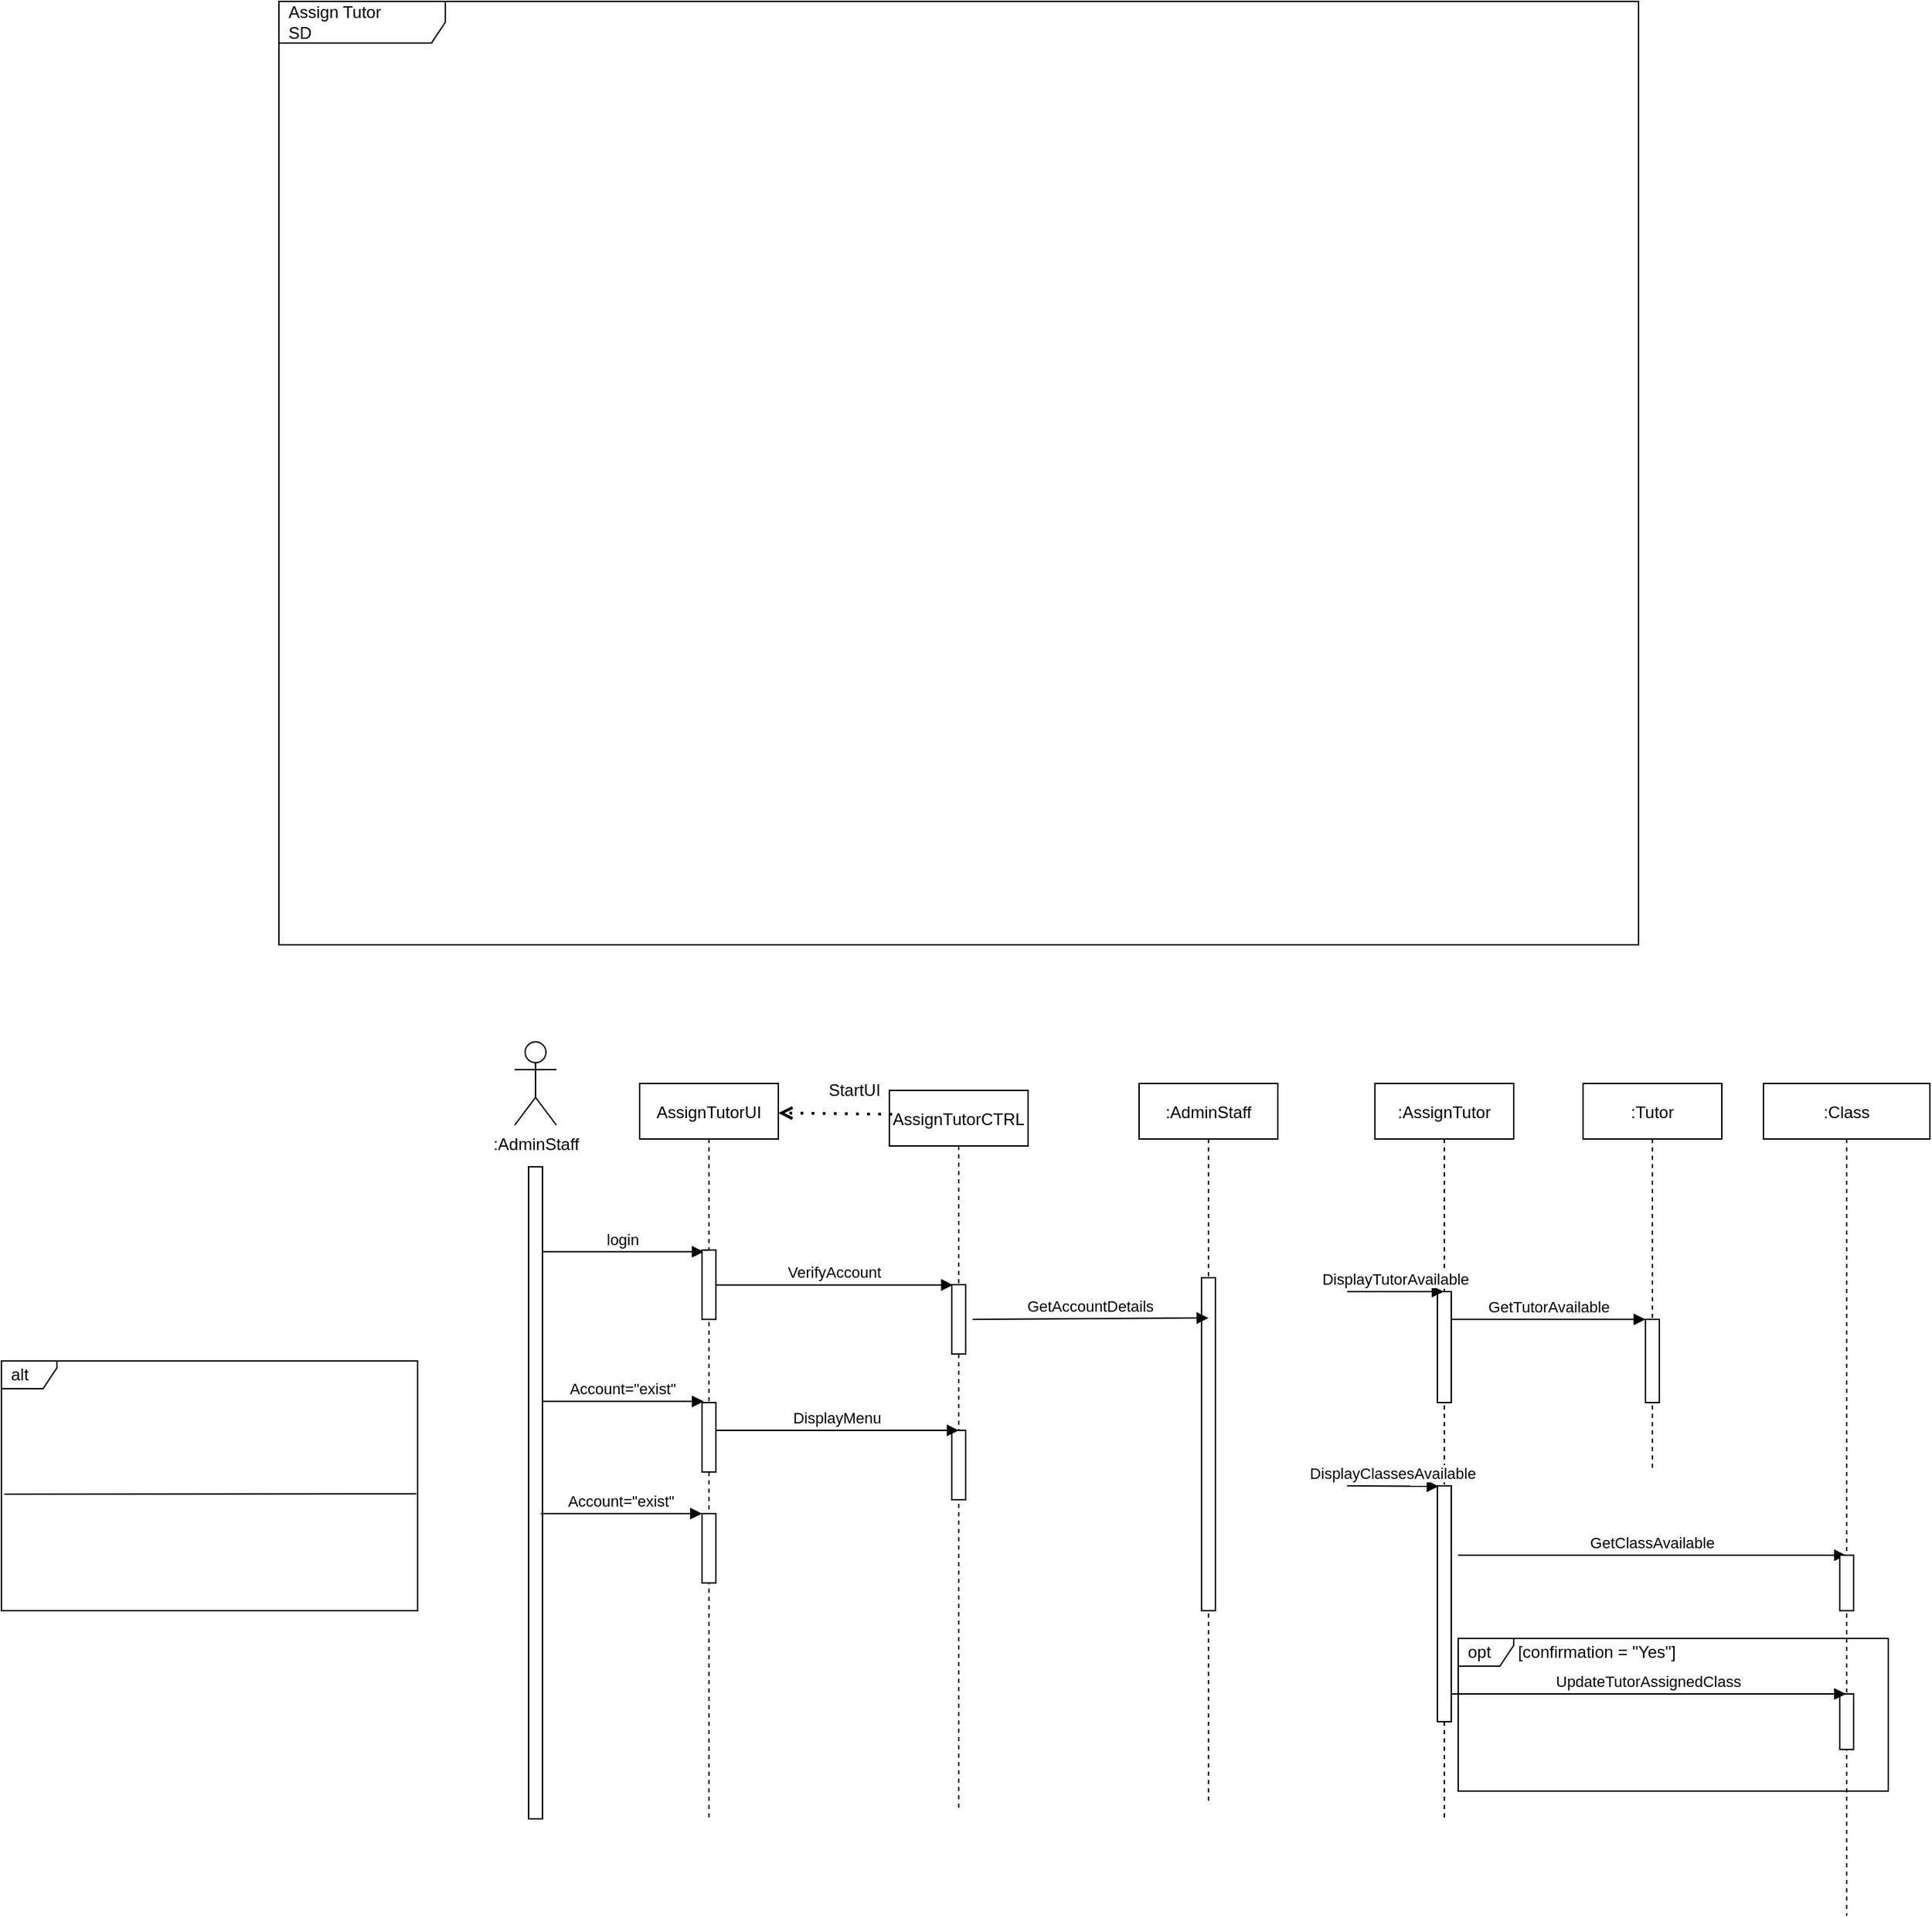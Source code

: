 <mxfile version="20.2.5" type="github">
  <diagram id="kgpKYQtTHZ0yAKxKKP6v" name="SequenceDiagram">
    <mxGraphModel dx="2035" dy="1762" grid="1" gridSize="10" guides="1" tooltips="1" connect="1" arrows="1" fold="1" page="1" pageScale="1" pageWidth="850" pageHeight="1100" math="0" shadow="0">
      <root>
        <mxCell id="0" />
        <mxCell id="1" parent="0" />
        <mxCell id="3nuBFxr9cyL0pnOWT2aG-1" value="AssignTutorCTRL" style="shape=umlLifeline;perimeter=lifelinePerimeter;container=1;collapsible=0;recursiveResize=0;rounded=0;shadow=0;strokeWidth=1;" parent="1" vertex="1">
          <mxGeometry x="310" y="225" width="100" height="520" as="geometry" />
        </mxCell>
        <mxCell id="3nuBFxr9cyL0pnOWT2aG-2" value="" style="points=[];perimeter=orthogonalPerimeter;rounded=0;shadow=0;strokeWidth=1;" parent="3nuBFxr9cyL0pnOWT2aG-1" vertex="1">
          <mxGeometry x="45" y="140" width="10" height="50" as="geometry" />
        </mxCell>
        <mxCell id="wMiO4vXIE8gWXPo0icU3-18" value="" style="points=[];perimeter=orthogonalPerimeter;rounded=0;shadow=0;strokeWidth=1;" vertex="1" parent="3nuBFxr9cyL0pnOWT2aG-1">
          <mxGeometry x="45" y="245" width="10" height="50" as="geometry" />
        </mxCell>
        <mxCell id="3nuBFxr9cyL0pnOWT2aG-5" value=":AssignTutor" style="shape=umlLifeline;perimeter=lifelinePerimeter;container=1;collapsible=0;recursiveResize=0;rounded=0;shadow=0;strokeWidth=1;" parent="1" vertex="1">
          <mxGeometry x="660" y="220" width="100" height="530" as="geometry" />
        </mxCell>
        <mxCell id="3nuBFxr9cyL0pnOWT2aG-6" value="" style="points=[];perimeter=orthogonalPerimeter;rounded=0;shadow=0;strokeWidth=1;" parent="3nuBFxr9cyL0pnOWT2aG-5" vertex="1">
          <mxGeometry x="45" y="150" width="10" height="80" as="geometry" />
        </mxCell>
        <mxCell id="FxjTsh5WOq2ymEvseQv0-13" value="" style="points=[];perimeter=orthogonalPerimeter;rounded=0;shadow=0;strokeWidth=1;" parent="3nuBFxr9cyL0pnOWT2aG-5" vertex="1">
          <mxGeometry x="45" y="290" width="10" height="170" as="geometry" />
        </mxCell>
        <mxCell id="-9yyx69M4scqzNRc3pKy-11" value=":AdminStaff" style="shape=umlActor;verticalLabelPosition=bottom;verticalAlign=top;html=1;strokeColor=default;gradientColor=none;" parent="1" vertex="1">
          <mxGeometry x="40" y="190" width="30" height="60" as="geometry" />
        </mxCell>
        <mxCell id="-9yyx69M4scqzNRc3pKy-14" value="" style="points=[];perimeter=orthogonalPerimeter;rounded=0;shadow=0;strokeWidth=1;" parent="1" vertex="1">
          <mxGeometry x="50" y="280" width="10" height="470" as="geometry" />
        </mxCell>
        <mxCell id="-9yyx69M4scqzNRc3pKy-20" value="login" style="verticalAlign=bottom;endArrow=block;shadow=0;strokeWidth=1;entryX=0.124;entryY=0.025;entryDx=0;entryDy=0;entryPerimeter=0;" parent="1" source="-9yyx69M4scqzNRc3pKy-14" target="FxjTsh5WOq2ymEvseQv0-5" edge="1">
          <mxGeometry relative="1" as="geometry">
            <mxPoint x="50" y="290.0" as="sourcePoint" />
            <mxPoint x="150" y="320" as="targetPoint" />
          </mxGeometry>
        </mxCell>
        <mxCell id="FxjTsh5WOq2ymEvseQv0-4" value="AssignTutorUI" style="shape=umlLifeline;perimeter=lifelinePerimeter;container=1;collapsible=0;recursiveResize=0;rounded=0;shadow=0;strokeWidth=1;" parent="1" vertex="1">
          <mxGeometry x="130" y="220" width="100" height="530" as="geometry" />
        </mxCell>
        <mxCell id="wMiO4vXIE8gWXPo0icU3-13" value="Account=&quot;exist&quot;" style="verticalAlign=bottom;endArrow=block;shadow=0;strokeWidth=1;entryX=0.124;entryY=0.025;entryDx=0;entryDy=0;entryPerimeter=0;" edge="1" parent="FxjTsh5WOq2ymEvseQv0-4">
          <mxGeometry relative="1" as="geometry">
            <mxPoint x="-70" y="229.17" as="sourcePoint" />
            <mxPoint x="46.24" y="229.17" as="targetPoint" />
          </mxGeometry>
        </mxCell>
        <mxCell id="wMiO4vXIE8gWXPo0icU3-16" value="" style="points=[];perimeter=orthogonalPerimeter;rounded=0;shadow=0;strokeWidth=1;" vertex="1" parent="FxjTsh5WOq2ymEvseQv0-4">
          <mxGeometry x="45" y="230" width="10" height="50" as="geometry" />
        </mxCell>
        <mxCell id="wMiO4vXIE8gWXPo0icU3-20" value="" style="points=[];perimeter=orthogonalPerimeter;rounded=0;shadow=0;strokeWidth=1;" vertex="1" parent="FxjTsh5WOq2ymEvseQv0-4">
          <mxGeometry x="45" y="310" width="10" height="50" as="geometry" />
        </mxCell>
        <mxCell id="wMiO4vXIE8gWXPo0icU3-21" value="Account=&quot;exist&quot;" style="verticalAlign=bottom;endArrow=block;shadow=0;strokeWidth=1;entryX=0.124;entryY=0.025;entryDx=0;entryDy=0;entryPerimeter=0;" edge="1" parent="FxjTsh5WOq2ymEvseQv0-4">
          <mxGeometry relative="1" as="geometry">
            <mxPoint x="-71.24" y="310.0" as="sourcePoint" />
            <mxPoint x="45.0" y="310.0" as="targetPoint" />
          </mxGeometry>
        </mxCell>
        <mxCell id="FxjTsh5WOq2ymEvseQv0-7" value="VerifyAccount" style="verticalAlign=bottom;endArrow=block;shadow=0;strokeWidth=1;entryX=0.09;entryY=0.004;entryDx=0;entryDy=0;entryPerimeter=0;startArrow=none;" parent="1" source="FxjTsh5WOq2ymEvseQv0-5" target="3nuBFxr9cyL0pnOWT2aG-2" edge="1">
          <mxGeometry relative="1" as="geometry">
            <mxPoint x="266.3" y="340" as="sourcePoint" />
            <mxPoint x="390" y="340" as="targetPoint" />
          </mxGeometry>
        </mxCell>
        <mxCell id="FxjTsh5WOq2ymEvseQv0-11" value="DisplayTutorAvailable" style="verticalAlign=bottom;endArrow=block;shadow=0;strokeWidth=1;" parent="1" target="3nuBFxr9cyL0pnOWT2aG-5" edge="1">
          <mxGeometry relative="1" as="geometry">
            <mxPoint x="640" y="370" as="sourcePoint" />
            <mxPoint x="527.4" y="369.66" as="targetPoint" />
          </mxGeometry>
        </mxCell>
        <mxCell id="FxjTsh5WOq2ymEvseQv0-39" value="DisplayClassesAvailable" style="verticalAlign=bottom;endArrow=block;shadow=0;strokeWidth=1;entryX=0.09;entryY=0.002;entryDx=0;entryDy=0;entryPerimeter=0;" parent="1" target="FxjTsh5WOq2ymEvseQv0-13" edge="1">
          <mxGeometry relative="1" as="geometry">
            <mxPoint x="640" y="510" as="sourcePoint" />
            <mxPoint x="520" y="510" as="targetPoint" />
          </mxGeometry>
        </mxCell>
        <mxCell id="Yle3RPq1fGiNXhLsNRzn-2" value="[confirmation = &quot;Yes&quot;]" style="text;html=1;strokeColor=none;fillColor=none;align=center;verticalAlign=middle;whiteSpace=wrap;rounded=0;" parent="1" vertex="1">
          <mxGeometry x="750" y="620" width="140" height="20" as="geometry" />
        </mxCell>
        <mxCell id="Yle3RPq1fGiNXhLsNRzn-14" value=":Tutor" style="shape=umlLifeline;perimeter=lifelinePerimeter;container=1;collapsible=0;recursiveResize=0;rounded=0;shadow=0;strokeWidth=1;" parent="1" vertex="1">
          <mxGeometry x="810" y="220" width="100" height="280" as="geometry" />
        </mxCell>
        <mxCell id="Yle3RPq1fGiNXhLsNRzn-16" value="" style="points=[];perimeter=orthogonalPerimeter;rounded=0;shadow=0;strokeWidth=1;" parent="Yle3RPq1fGiNXhLsNRzn-14" vertex="1">
          <mxGeometry x="45" y="170" width="10" height="60" as="geometry" />
        </mxCell>
        <mxCell id="FxjTsh5WOq2ymEvseQv0-41" value="GetClassAvailable" style="verticalAlign=bottom;endArrow=block;shadow=0;strokeWidth=1;" parent="Yle3RPq1fGiNXhLsNRzn-14" target="Yle3RPq1fGiNXhLsNRzn-19" edge="1">
          <mxGeometry relative="1" as="geometry">
            <mxPoint x="-90" y="340" as="sourcePoint" />
            <mxPoint x="-18.76" y="320.2" as="targetPoint" />
          </mxGeometry>
        </mxCell>
        <mxCell id="Yle3RPq1fGiNXhLsNRzn-17" value="GetTutorAvailable" style="verticalAlign=bottom;endArrow=block;shadow=0;strokeWidth=1;" parent="1" edge="1">
          <mxGeometry relative="1" as="geometry">
            <mxPoint x="715.5" y="390" as="sourcePoint" />
            <mxPoint x="855" y="390.0" as="targetPoint" />
          </mxGeometry>
        </mxCell>
        <mxCell id="Yle3RPq1fGiNXhLsNRzn-19" value=":Class" style="shape=umlLifeline;perimeter=lifelinePerimeter;container=1;collapsible=0;recursiveResize=0;rounded=0;shadow=0;strokeWidth=1;" parent="1" vertex="1">
          <mxGeometry x="940" y="220" width="120" height="600" as="geometry" />
        </mxCell>
        <mxCell id="Yle3RPq1fGiNXhLsNRzn-20" value="" style="points=[];perimeter=orthogonalPerimeter;rounded=0;shadow=0;strokeWidth=1;" parent="Yle3RPq1fGiNXhLsNRzn-19" vertex="1">
          <mxGeometry x="55" y="340" width="10" height="40" as="geometry" />
        </mxCell>
        <mxCell id="Yle3RPq1fGiNXhLsNRzn-29" value="" style="points=[];perimeter=orthogonalPerimeter;rounded=0;shadow=0;strokeWidth=1;" parent="Yle3RPq1fGiNXhLsNRzn-19" vertex="1">
          <mxGeometry x="55" y="440" width="10" height="40" as="geometry" />
        </mxCell>
        <mxCell id="FxjTsh5WOq2ymEvseQv0-5" value="" style="points=[];perimeter=orthogonalPerimeter;rounded=0;shadow=0;strokeWidth=1;" parent="1" vertex="1">
          <mxGeometry x="175" y="340" width="10" height="50" as="geometry" />
        </mxCell>
        <mxCell id="Yle3RPq1fGiNXhLsNRzn-22" value="" style="verticalAlign=bottom;endArrow=none;shadow=0;strokeWidth=1;entryX=0.09;entryY=0.004;entryDx=0;entryDy=0;entryPerimeter=0;" parent="1" source="FxjTsh5WOq2ymEvseQv0-4" target="FxjTsh5WOq2ymEvseQv0-5" edge="1">
          <mxGeometry relative="1" as="geometry">
            <mxPoint x="179.81" y="360.96" as="sourcePoint" />
            <mxPoint x="305.9" y="360.96" as="targetPoint" />
          </mxGeometry>
        </mxCell>
        <mxCell id="Yle3RPq1fGiNXhLsNRzn-27" value="UpdateTutorAssignedClass" style="verticalAlign=bottom;endArrow=block;shadow=0;strokeWidth=1;" parent="1" target="Yle3RPq1fGiNXhLsNRzn-19" edge="1">
          <mxGeometry relative="1" as="geometry">
            <mxPoint x="715.25" y="660" as="sourcePoint" />
            <mxPoint x="1004.75" y="660" as="targetPoint" />
          </mxGeometry>
        </mxCell>
        <mxCell id="FxjTsh5WOq2ymEvseQv0-26" value="opt" style="shape=umlFrame;whiteSpace=wrap;html=1;width=40;height=20;boundedLbl=1;verticalAlign=middle;align=left;spacingLeft=5;strokeColor=default;gradientColor=none;" parent="1" vertex="1">
          <mxGeometry x="720" y="620" width="310" height="110" as="geometry" />
        </mxCell>
        <mxCell id="Yle3RPq1fGiNXhLsNRzn-30" value="Assign Tutor&lt;br&gt;SD" style="shape=umlFrame;whiteSpace=wrap;html=1;width=120;height=30;boundedLbl=1;verticalAlign=middle;align=left;spacingLeft=5;" parent="1" vertex="1">
          <mxGeometry x="-130" y="-560" width="980" height="680" as="geometry" />
        </mxCell>
        <mxCell id="Yle3RPq1fGiNXhLsNRzn-1" value="alt" style="shape=umlFrame;whiteSpace=wrap;html=1;width=40;height=20;boundedLbl=1;verticalAlign=middle;align=left;spacingLeft=5;strokeColor=default;gradientColor=none;" parent="1" vertex="1">
          <mxGeometry x="-330" y="420" width="300" height="180" as="geometry" />
        </mxCell>
        <mxCell id="wMiO4vXIE8gWXPo0icU3-1" value="" style="endArrow=none;html=1;rounded=0;entryX=0.997;entryY=0.532;entryDx=0;entryDy=0;entryPerimeter=0;exitX=0.007;exitY=0.533;exitDx=0;exitDy=0;exitPerimeter=0;" edge="1" parent="1" source="Yle3RPq1fGiNXhLsNRzn-1" target="Yle3RPq1fGiNXhLsNRzn-1">
          <mxGeometry width="50" height="50" relative="1" as="geometry">
            <mxPoint x="95" y="450" as="sourcePoint" />
            <mxPoint x="145" y="400" as="targetPoint" />
          </mxGeometry>
        </mxCell>
        <mxCell id="wMiO4vXIE8gWXPo0icU3-8" value="" style="endArrow=open;dashed=1;html=1;dashPattern=1 3;strokeWidth=2;rounded=0;endFill=0;exitX=0.02;exitY=0.033;exitDx=0;exitDy=0;exitPerimeter=0;entryX=1;entryY=0.04;entryDx=0;entryDy=0;entryPerimeter=0;" edge="1" parent="1" source="3nuBFxr9cyL0pnOWT2aG-1" target="FxjTsh5WOq2ymEvseQv0-4">
          <mxGeometry width="50" height="50" relative="1" as="geometry">
            <mxPoint x="290" y="230" as="sourcePoint" />
            <mxPoint x="340" y="180" as="targetPoint" />
          </mxGeometry>
        </mxCell>
        <mxCell id="wMiO4vXIE8gWXPo0icU3-9" value="StartUI" style="text;html=1;strokeColor=none;fillColor=none;align=center;verticalAlign=middle;whiteSpace=wrap;rounded=0;" vertex="1" parent="1">
          <mxGeometry x="230" y="220" width="110" height="10" as="geometry" />
        </mxCell>
        <mxCell id="wMiO4vXIE8gWXPo0icU3-10" value=":AdminStaff" style="shape=umlLifeline;perimeter=lifelinePerimeter;container=1;collapsible=0;recursiveResize=0;rounded=0;shadow=0;strokeWidth=1;" vertex="1" parent="1">
          <mxGeometry x="490" y="220" width="100" height="520" as="geometry" />
        </mxCell>
        <mxCell id="wMiO4vXIE8gWXPo0icU3-11" value="" style="points=[];perimeter=orthogonalPerimeter;rounded=0;shadow=0;strokeWidth=1;" vertex="1" parent="wMiO4vXIE8gWXPo0icU3-10">
          <mxGeometry x="45" y="140" width="10" height="240" as="geometry" />
        </mxCell>
        <mxCell id="wMiO4vXIE8gWXPo0icU3-12" value="GetAccountDetails" style="verticalAlign=bottom;endArrow=block;shadow=0;strokeWidth=1;startArrow=none;" edge="1" parent="wMiO4vXIE8gWXPo0icU3-10">
          <mxGeometry relative="1" as="geometry">
            <mxPoint x="-120" y="170" as="sourcePoint" />
            <mxPoint x="50" y="169" as="targetPoint" />
          </mxGeometry>
        </mxCell>
        <mxCell id="wMiO4vXIE8gWXPo0icU3-15" value="DisplayMenu" style="verticalAlign=bottom;endArrow=block;shadow=0;strokeWidth=1;" edge="1" parent="1">
          <mxGeometry relative="1" as="geometry">
            <mxPoint x="185" y="470.0" as="sourcePoint" />
            <mxPoint x="360" y="470" as="targetPoint" />
          </mxGeometry>
        </mxCell>
      </root>
    </mxGraphModel>
  </diagram>
</mxfile>
